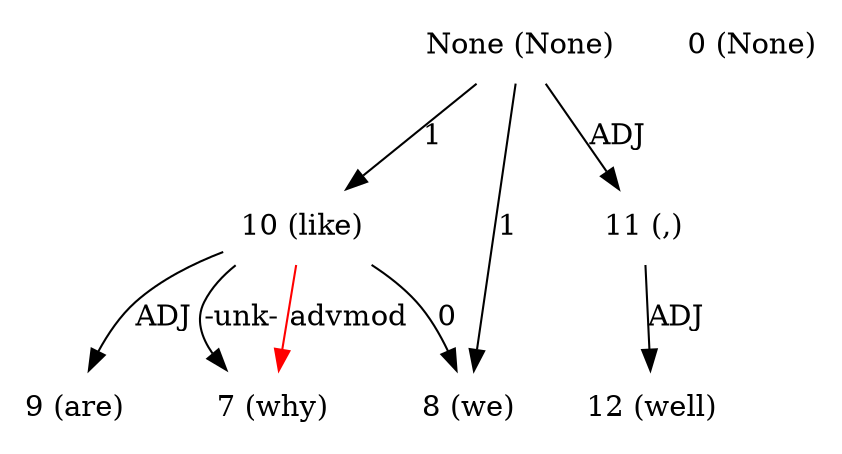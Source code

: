 digraph G{
edge [dir=forward]
node [shape=plaintext]

None [label="None (None)"]
None -> 10 [label="1"]
None -> 8 [label="1"]
None -> 11 [label="ADJ"]
0 [label="0 (None)"]
7 [label="7 (why)"]
10 -> 7 [label="advmod", color="red"]
8 [label="8 (we)"]
9 [label="9 (are)"]
10 [label="10 (like)"]
10 -> 7 [label="-unk-"]
10 -> 9 [label="ADJ"]
10 -> 8 [label="0"]
11 [label="11 (,)"]
11 -> 12 [label="ADJ"]
12 [label="12 (well)"]
}
